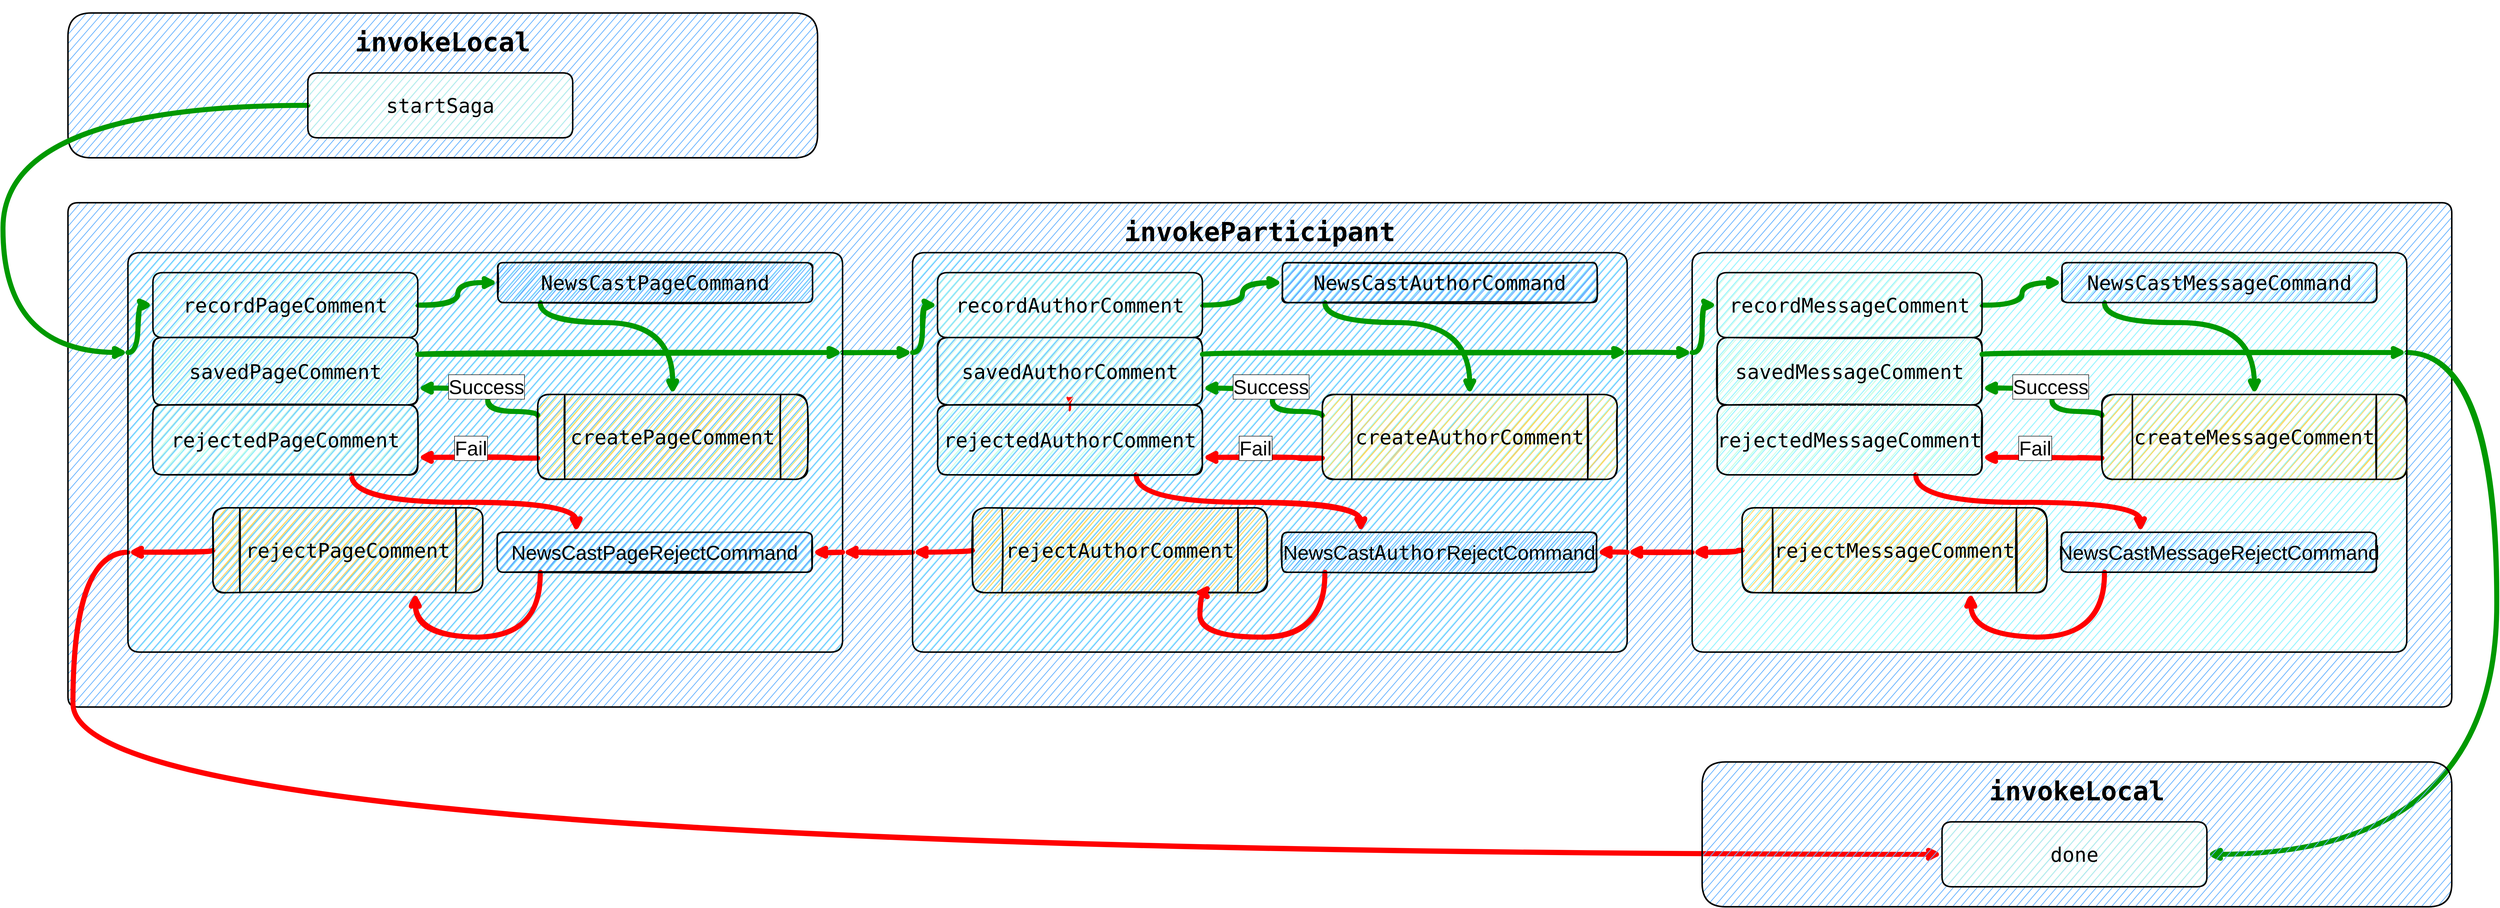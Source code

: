 <mxfile version="15.4.0" type="device"><diagram id="8RpFn_NTtnEEF8HygQvy" name="Page-1"><mxGraphModel dx="6357" dy="5279" grid="1" gridSize="10" guides="1" tooltips="1" connect="1" arrows="1" fold="1" page="1" pageScale="1" pageWidth="827" pageHeight="1169" math="0" shadow="0"><root><mxCell id="0"/><mxCell id="1" parent="0"/><mxCell id="2ddatSEea8cfBHf3zyqO-91" value="&lt;pre style=&quot;font-family: &amp;quot;jetbrains mono&amp;quot;, monospace; font-size: 53px;&quot;&gt;invokeParticipant&lt;/pre&gt;" style="rounded=1;whiteSpace=wrap;html=1;shadow=0;glass=0;labelBackgroundColor=none;sketch=1;fillWeight=-1;hachureAngle=-41;jiggle=0;curveFitting=0.95;simplification=0;fontSize=53;fontColor=default;strokeColor=#000000;strokeWidth=3;fillColor=#66B2FF;gradientColor=none;gradientDirection=south;align=center;verticalAlign=top;arcSize=2;spacingBottom=0;spacingTop=-33;fontStyle=1" vertex="1" parent="1"><mxGeometry x="-150" y="60" width="4770" height="1010" as="geometry"/></mxCell><mxCell id="2ddatSEea8cfBHf3zyqO-86" style="edgeStyle=orthogonalEdgeStyle;curved=1;rounded=0;sketch=1;orthogonalLoop=1;jettySize=auto;html=1;exitX=1;exitY=0.25;exitDx=0;exitDy=0;entryX=0;entryY=0.25;entryDx=0;entryDy=0;fontSize=40;fontColor=default;strokeColor=#009900;strokeWidth=10;" edge="1" parent="1" source="l-guDDsGZ9Wd5J34fced-21" target="2ddatSEea8cfBHf3zyqO-46"><mxGeometry relative="1" as="geometry"/></mxCell><mxCell id="2ddatSEea8cfBHf3zyqO-100" style="edgeStyle=orthogonalEdgeStyle;curved=1;rounded=0;sketch=1;orthogonalLoop=1;jettySize=auto;html=1;exitX=0;exitY=0.75;exitDx=0;exitDy=0;fontSize=53;fontColor=default;strokeColor=#FF0000;strokeWidth=10;entryX=0;entryY=0.5;entryDx=0;entryDy=0;" edge="1" parent="1" source="l-guDDsGZ9Wd5J34fced-21" target="2ddatSEea8cfBHf3zyqO-98"><mxGeometry relative="1" as="geometry"><mxPoint x="80" y="1160" as="targetPoint"/><Array as="points"><mxPoint x="-140" y="760"/><mxPoint x="-140" y="1365"/></Array></mxGeometry></mxCell><mxCell id="l-guDDsGZ9Wd5J34fced-21" value="" style="whiteSpace=wrap;html=1;labelBackgroundColor=none;fontSize=40;fontColor=default;strokeWidth=3;fillColor=#99FFFF;gradientColor=none;align=center;verticalAlign=middle;arcSize=3;spacing=2;glass=0;jiggle=0;rounded=1;sketch=1;" parent="1" vertex="1"><mxGeometry x="-30" y="160" width="1430" height="800" as="geometry"/></mxCell><mxCell id="2ddatSEea8cfBHf3zyqO-2" style="edgeStyle=orthogonalEdgeStyle;curved=1;rounded=0;sketch=1;orthogonalLoop=1;jettySize=auto;html=1;exitX=0;exitY=0.25;exitDx=0;exitDy=0;entryX=0;entryY=0.5;entryDx=0;entryDy=0;fontSize=40;fontColor=default;strokeColor=#009900;strokeWidth=10;" edge="1" parent="1" source="l-guDDsGZ9Wd5J34fced-21" target="l-guDDsGZ9Wd5J34fced-1"><mxGeometry relative="1" as="geometry"><Array as="points"><mxPoint x="-10" y="360"/><mxPoint x="-10" y="265"/></Array></mxGeometry></mxCell><mxCell id="2ddatSEea8cfBHf3zyqO-45" style="edgeStyle=orthogonalEdgeStyle;curved=1;rounded=0;sketch=1;orthogonalLoop=1;jettySize=auto;html=1;exitX=1;exitY=0.75;exitDx=0;exitDy=0;entryX=1;entryY=0.5;entryDx=0;entryDy=0;fontSize=40;fontColor=default;strokeColor=#FF0000;strokeWidth=10;" edge="1" parent="1" source="l-guDDsGZ9Wd5J34fced-21" target="l-guDDsGZ9Wd5J34fced-7"><mxGeometry relative="1" as="geometry"><Array as="points"><mxPoint x="1360" y="760"/><mxPoint x="1360" y="760"/></Array></mxGeometry></mxCell><mxCell id="l-guDDsGZ9Wd5J34fced-10" style="edgeStyle=orthogonalEdgeStyle;curved=1;orthogonalLoop=1;jettySize=auto;html=1;entryX=0;entryY=0.5;entryDx=0;entryDy=0;fontSize=40;fontColor=default;strokeWidth=10;strokeColor=#009900;sketch=1;" parent="1" source="l-guDDsGZ9Wd5J34fced-1" target="l-guDDsGZ9Wd5J34fced-5" edge="1"><mxGeometry relative="1" as="geometry"/></mxCell><mxCell id="l-guDDsGZ9Wd5J34fced-1" value="&lt;pre style=&quot;font-family: &amp;quot;jetbrains mono&amp;quot;, monospace; font-size: 40px;&quot;&gt;recordPageComment&lt;/pre&gt;" style="whiteSpace=wrap;html=1;labelBackgroundColor=none;fontSize=40;fontColor=default;strokeWidth=3;fillColor=#CCFFE6;align=center;verticalAlign=middle;fillStyle=auto;hachureAngle=-41;simplification=0;fillOpacity=100;fillWeight=-1;curveFitting=0.95;jiggle=0;rounded=1;sketch=1;" parent="1" vertex="1"><mxGeometry x="20" y="200" width="530" height="130" as="geometry"/></mxCell><mxCell id="l-guDDsGZ9Wd5J34fced-27" style="edgeStyle=orthogonalEdgeStyle;curved=1;orthogonalLoop=1;jettySize=auto;html=1;fontSize=40;fontColor=default;strokeColor=#FF0000;strokeWidth=10;sketch=1;exitX=0;exitY=0.5;exitDx=0;exitDy=0;entryX=0;entryY=0.75;entryDx=0;entryDy=0;" parent="1" source="l-guDDsGZ9Wd5J34fced-2" target="l-guDDsGZ9Wd5J34fced-21" edge="1"><mxGeometry relative="1" as="geometry"><Array as="points"><mxPoint x="140" y="760"/></Array><mxPoint x="20" y="760" as="targetPoint"/></mxGeometry></mxCell><mxCell id="l-guDDsGZ9Wd5J34fced-2" value="&lt;pre style=&quot;font-family: &amp;quot;jetbrains mono&amp;quot;, monospace;&quot;&gt;&lt;span style=&quot;&quot;&gt;rejectPageComment&lt;/span&gt;&lt;/pre&gt;" style="shape=process;whiteSpace=wrap;html=1;backgroundOutline=1;labelBackgroundColor=none;fontSize=40;fontColor=default;strokeWidth=3;fillColor=#FFD966;gradientColor=none;align=center;verticalAlign=middle;rounded=1;sketch=1;" parent="1" vertex="1"><mxGeometry x="140" y="671" width="540" height="170" as="geometry"/></mxCell><mxCell id="l-guDDsGZ9Wd5J34fced-3" value="&lt;pre style=&quot;font-family: &amp;quot;jetbrains mono&amp;quot;, monospace; font-size: 40px;&quot;&gt;&lt;pre style=&quot;font-family: &amp;quot;jetbrains mono&amp;quot;, monospace; font-size: 40px;&quot;&gt;&lt;pre style=&quot;font-family: &amp;quot;jetbrains mono&amp;quot;, monospace; font-size: 40px;&quot;&gt;savedPageComment&lt;/pre&gt;&lt;/pre&gt;&lt;/pre&gt;" style="whiteSpace=wrap;html=1;labelBackgroundColor=none;fontSize=40;fontColor=default;strokeWidth=3;fillColor=#CCFFE6;gradientColor=none;align=center;verticalAlign=middle;labelBorderColor=none;rounded=1;sketch=1;" parent="1" vertex="1"><mxGeometry x="20" y="330" width="530" height="135" as="geometry"/></mxCell><mxCell id="l-guDDsGZ9Wd5J34fced-12" style="edgeStyle=orthogonalEdgeStyle;curved=1;orthogonalLoop=1;jettySize=auto;html=1;entryX=1;entryY=0.75;entryDx=0;entryDy=0;fontSize=40;fontColor=default;strokeWidth=10;strokeColor=#009900;exitX=0;exitY=0.25;exitDx=0;exitDy=0;sketch=1;" parent="1" source="l-guDDsGZ9Wd5J34fced-4" target="l-guDDsGZ9Wd5J34fced-3" edge="1"><mxGeometry relative="1" as="geometry"><Array as="points"><mxPoint x="690" y="478"/><mxPoint x="690" y="431"/></Array></mxGeometry></mxCell><mxCell id="l-guDDsGZ9Wd5J34fced-17" value="Success" style="edgeLabel;html=1;align=center;verticalAlign=middle;resizable=0;points=[];fontSize=40;fontColor=default;rounded=1;labelBackgroundColor=default;labelBorderColor=#000000;sketch=1;" parent="l-guDDsGZ9Wd5J34fced-12" vertex="1" connectable="0"><mxGeometry x="0.731" y="-2" relative="1" as="geometry"><mxPoint x="97" y="-2" as="offset"/></mxGeometry></mxCell><mxCell id="l-guDDsGZ9Wd5J34fced-13" style="edgeStyle=orthogonalEdgeStyle;curved=1;orthogonalLoop=1;jettySize=auto;html=1;entryX=1;entryY=0.75;entryDx=0;entryDy=0;fontSize=40;fontColor=default;strokeWidth=10;strokeColor=#FF0000;exitX=0;exitY=0.75;exitDx=0;exitDy=0;sketch=1;" parent="1" source="l-guDDsGZ9Wd5J34fced-4" target="l-guDDsGZ9Wd5J34fced-9" edge="1"><mxGeometry relative="1" as="geometry"><Array as="points"><mxPoint x="740" y="570"/></Array></mxGeometry></mxCell><mxCell id="l-guDDsGZ9Wd5J34fced-19" value="Fail" style="edgeLabel;html=1;align=center;verticalAlign=middle;resizable=0;points=[];fontSize=40;fontColor=default;rounded=1;labelBorderColor=#000000;sketch=1;" parent="l-guDDsGZ9Wd5J34fced-13" vertex="1" connectable="0"><mxGeometry x="0.321" y="-19" relative="1" as="geometry"><mxPoint x="24" as="offset"/></mxGeometry></mxCell><mxCell id="l-guDDsGZ9Wd5J34fced-26" style="edgeStyle=orthogonalEdgeStyle;curved=1;orthogonalLoop=1;jettySize=auto;html=1;fontSize=40;fontColor=default;strokeColor=#009900;strokeWidth=10;exitX=1;exitY=0.25;exitDx=0;exitDy=0;sketch=1;" parent="1" source="l-guDDsGZ9Wd5J34fced-3" edge="1"><mxGeometry relative="1" as="geometry"><Array as="points"><mxPoint x="550" y="360"/></Array><mxPoint x="1400" y="360" as="targetPoint"/></mxGeometry></mxCell><mxCell id="l-guDDsGZ9Wd5J34fced-4" value="&lt;pre style=&quot;font-family: &amp;quot;jetbrains mono&amp;quot;, monospace;&quot;&gt;&lt;span style=&quot;&quot;&gt;createPageComment&lt;/span&gt;&lt;/pre&gt;" style="shape=process;whiteSpace=wrap;html=1;backgroundOutline=1;labelBackgroundColor=none;fontSize=40;fontColor=default;strokeWidth=3;fillColor=#FFD966;gradientColor=none;align=center;verticalAlign=middle;rounded=1;sketch=1;" parent="1" vertex="1"><mxGeometry x="790" y="444" width="540" height="170" as="geometry"/></mxCell><mxCell id="l-guDDsGZ9Wd5J34fced-11" style="edgeStyle=orthogonalEdgeStyle;curved=1;orthogonalLoop=1;jettySize=auto;html=1;entryX=0.5;entryY=0;entryDx=0;entryDy=0;fontSize=40;fontColor=default;strokeWidth=10;strokeColor=#009900;sketch=1;" parent="1" source="l-guDDsGZ9Wd5J34fced-5" target="l-guDDsGZ9Wd5J34fced-4" edge="1"><mxGeometry relative="1" as="geometry"><Array as="points"><mxPoint x="795" y="300"/><mxPoint x="1060" y="300"/></Array></mxGeometry></mxCell><mxCell id="l-guDDsGZ9Wd5J34fced-5" value="&lt;pre style=&quot;font-family: &amp;quot;jetbrains mono&amp;quot;, monospace; font-size: 40px;&quot;&gt;NewsCastPageCommand&lt;/pre&gt;" style="whiteSpace=wrap;html=1;labelBackgroundColor=none;fontSize=40;fontColor=default;strokeWidth=3;fillColor=#66B2FF;gradientColor=none;align=center;verticalAlign=middle;labelBorderColor=none;shadow=0;rounded=1;sketch=1;" parent="1" vertex="1"><mxGeometry x="710" y="180" width="630" height="80" as="geometry"/></mxCell><mxCell id="l-guDDsGZ9Wd5J34fced-16" style="edgeStyle=orthogonalEdgeStyle;curved=1;orthogonalLoop=1;jettySize=auto;html=1;entryX=0.75;entryY=1;entryDx=0;entryDy=0;fontSize=40;fontColor=default;strokeWidth=10;strokeColor=#FF0000;sketch=1;" parent="1" source="l-guDDsGZ9Wd5J34fced-7" target="l-guDDsGZ9Wd5J34fced-2" edge="1"><mxGeometry relative="1" as="geometry"><Array as="points"><mxPoint x="795" y="930"/><mxPoint x="545" y="930"/></Array></mxGeometry></mxCell><mxCell id="l-guDDsGZ9Wd5J34fced-7" value="NewsCastPageRejectCommand" style="whiteSpace=wrap;html=1;labelBackgroundColor=none;fontSize=40;fontColor=default;strokeWidth=3;fillColor=#66B2FF;gradientColor=none;align=center;verticalAlign=middle;rounded=1;sketch=1;" parent="1" vertex="1"><mxGeometry x="709" y="720" width="630" height="80" as="geometry"/></mxCell><mxCell id="l-guDDsGZ9Wd5J34fced-15" style="edgeStyle=orthogonalEdgeStyle;curved=1;orthogonalLoop=1;jettySize=auto;html=1;entryX=0.25;entryY=0;entryDx=0;entryDy=0;fontSize=40;fontColor=default;strokeWidth=10;strokeColor=#FF0000;exitX=0.75;exitY=1;exitDx=0;exitDy=0;sketch=1;" parent="1" source="l-guDDsGZ9Wd5J34fced-9" target="l-guDDsGZ9Wd5J34fced-7" edge="1"><mxGeometry relative="1" as="geometry"><Array as="points"><mxPoint x="418" y="660"/><mxPoint x="867" y="660"/><mxPoint x="867" y="720"/></Array></mxGeometry></mxCell><mxCell id="l-guDDsGZ9Wd5J34fced-9" value="&lt;pre style=&quot;font-family: &amp;quot;jetbrains mono&amp;quot;, monospace; font-size: 40px;&quot;&gt;&lt;pre style=&quot;font-family: &amp;quot;jetbrains mono&amp;quot;, monospace; font-size: 40px;&quot;&gt;rejectedPageComment&lt;/pre&gt;&lt;/pre&gt;" style="whiteSpace=wrap;html=1;labelBackgroundColor=none;fontSize=40;fontColor=default;strokeWidth=3;fillColor=#CCFFE6;gradientColor=none;align=center;verticalAlign=middle;labelBorderColor=none;rounded=1;sketch=1;" parent="1" vertex="1"><mxGeometry x="20" y="465" width="530" height="140" as="geometry"/></mxCell><mxCell id="2ddatSEea8cfBHf3zyqO-87" style="edgeStyle=orthogonalEdgeStyle;curved=1;rounded=0;sketch=1;orthogonalLoop=1;jettySize=auto;html=1;exitX=0;exitY=0.75;exitDx=0;exitDy=0;fontSize=40;fontColor=default;strokeColor=#FF0000;strokeWidth=10;" edge="1" parent="1" source="2ddatSEea8cfBHf3zyqO-46"><mxGeometry relative="1" as="geometry"><mxPoint x="1400" y="760" as="targetPoint"/></mxGeometry></mxCell><mxCell id="2ddatSEea8cfBHf3zyqO-88" style="edgeStyle=orthogonalEdgeStyle;curved=1;rounded=0;sketch=1;orthogonalLoop=1;jettySize=auto;html=1;exitX=1;exitY=0.25;exitDx=0;exitDy=0;fontSize=40;fontColor=default;strokeColor=#009900;strokeWidth=10;" edge="1" parent="1" source="2ddatSEea8cfBHf3zyqO-46"><mxGeometry relative="1" as="geometry"><mxPoint x="3100" y="360" as="targetPoint"/></mxGeometry></mxCell><mxCell id="2ddatSEea8cfBHf3zyqO-46" value="" style="whiteSpace=wrap;html=1;labelBackgroundColor=none;fontSize=40;fontColor=default;strokeWidth=3;fillColor=#99FFFF;gradientColor=none;align=center;verticalAlign=middle;arcSize=3;spacing=2;glass=0;jiggle=0;rounded=1;sketch=1;" vertex="1" parent="1"><mxGeometry x="1540" y="160" width="1430" height="800" as="geometry"/></mxCell><mxCell id="2ddatSEea8cfBHf3zyqO-47" style="edgeStyle=orthogonalEdgeStyle;curved=1;rounded=0;sketch=1;orthogonalLoop=1;jettySize=auto;html=1;exitX=0;exitY=0.25;exitDx=0;exitDy=0;entryX=0;entryY=0.5;entryDx=0;entryDy=0;fontSize=40;fontColor=default;strokeColor=#009900;strokeWidth=10;" edge="1" parent="1" source="2ddatSEea8cfBHf3zyqO-46" target="2ddatSEea8cfBHf3zyqO-50"><mxGeometry relative="1" as="geometry"><Array as="points"><mxPoint x="1560" y="360"/><mxPoint x="1560" y="265"/></Array></mxGeometry></mxCell><mxCell id="2ddatSEea8cfBHf3zyqO-48" style="edgeStyle=orthogonalEdgeStyle;curved=1;rounded=0;sketch=1;orthogonalLoop=1;jettySize=auto;html=1;exitX=1;exitY=0.75;exitDx=0;exitDy=0;entryX=1;entryY=0.5;entryDx=0;entryDy=0;fontSize=40;fontColor=default;strokeColor=#FF0000;strokeWidth=10;" edge="1" parent="1" source="2ddatSEea8cfBHf3zyqO-46" target="2ddatSEea8cfBHf3zyqO-63"><mxGeometry relative="1" as="geometry"><Array as="points"><mxPoint x="2930" y="760"/><mxPoint x="2930" y="760"/></Array></mxGeometry></mxCell><mxCell id="2ddatSEea8cfBHf3zyqO-49" style="edgeStyle=orthogonalEdgeStyle;curved=1;orthogonalLoop=1;jettySize=auto;html=1;entryX=0;entryY=0.5;entryDx=0;entryDy=0;fontSize=40;fontColor=default;strokeWidth=10;strokeColor=#009900;sketch=1;" edge="1" parent="1" source="2ddatSEea8cfBHf3zyqO-50" target="2ddatSEea8cfBHf3zyqO-61"><mxGeometry relative="1" as="geometry"/></mxCell><mxCell id="2ddatSEea8cfBHf3zyqO-50" value="&lt;pre style=&quot;font-family: &amp;#34;jetbrains mono&amp;#34; , monospace ; font-size: 40px&quot;&gt;recordAuthorComment&lt;/pre&gt;" style="whiteSpace=wrap;html=1;labelBackgroundColor=none;fontSize=40;fontColor=default;strokeWidth=3;fillColor=#CCFFE6;align=center;verticalAlign=middle;fillStyle=auto;hachureAngle=-41;simplification=0;fillOpacity=100;fillWeight=-1;curveFitting=0.95;jiggle=0;rounded=1;sketch=1;" vertex="1" parent="1"><mxGeometry x="1590" y="200" width="530" height="130" as="geometry"/></mxCell><mxCell id="2ddatSEea8cfBHf3zyqO-51" style="edgeStyle=orthogonalEdgeStyle;curved=1;orthogonalLoop=1;jettySize=auto;html=1;fontSize=40;fontColor=default;strokeColor=#FF0000;strokeWidth=10;sketch=1;exitX=0;exitY=0.5;exitDx=0;exitDy=0;entryX=0;entryY=0.75;entryDx=0;entryDy=0;" edge="1" parent="1" source="2ddatSEea8cfBHf3zyqO-52" target="2ddatSEea8cfBHf3zyqO-46"><mxGeometry relative="1" as="geometry"><Array as="points"><mxPoint x="1660" y="760"/></Array><mxPoint x="1550" y="760" as="targetPoint"/></mxGeometry></mxCell><mxCell id="2ddatSEea8cfBHf3zyqO-52" value="&lt;pre style=&quot;font-family: &amp;#34;jetbrains mono&amp;#34; , monospace&quot;&gt;&lt;span&gt;reject&lt;/span&gt;AuthorComment&lt;/pre&gt;" style="shape=process;whiteSpace=wrap;html=1;backgroundOutline=1;labelBackgroundColor=none;fontSize=40;fontColor=default;strokeWidth=3;fillColor=#FFD966;gradientColor=none;align=center;verticalAlign=middle;rounded=1;sketch=1;" vertex="1" parent="1"><mxGeometry x="1660" y="671" width="590" height="170" as="geometry"/></mxCell><mxCell id="2ddatSEea8cfBHf3zyqO-90" value="" style="edgeStyle=orthogonalEdgeStyle;curved=1;rounded=0;sketch=1;orthogonalLoop=1;jettySize=auto;html=1;fontSize=40;fontColor=default;strokeColor=#FF0000;strokeWidth=4;" edge="1" parent="1" source="2ddatSEea8cfBHf3zyqO-53" target="2ddatSEea8cfBHf3zyqO-65"><mxGeometry relative="1" as="geometry"/></mxCell><mxCell id="2ddatSEea8cfBHf3zyqO-53" value="&lt;pre style=&quot;font-family: &amp;#34;jetbrains mono&amp;#34; , monospace ; font-size: 40px&quot;&gt;&lt;pre style=&quot;font-family: &amp;#34;jetbrains mono&amp;#34; , monospace ; font-size: 40px&quot;&gt;&lt;pre style=&quot;font-family: &amp;#34;jetbrains mono&amp;#34; , monospace ; font-size: 40px&quot;&gt;savedAuthorComment&lt;/pre&gt;&lt;/pre&gt;&lt;/pre&gt;" style="whiteSpace=wrap;html=1;labelBackgroundColor=none;fontSize=40;fontColor=default;strokeWidth=3;fillColor=#CCFFE6;gradientColor=none;align=center;verticalAlign=middle;labelBorderColor=none;rounded=1;sketch=1;" vertex="1" parent="1"><mxGeometry x="1590" y="330" width="530" height="135" as="geometry"/></mxCell><mxCell id="2ddatSEea8cfBHf3zyqO-54" style="edgeStyle=orthogonalEdgeStyle;curved=1;orthogonalLoop=1;jettySize=auto;html=1;entryX=1;entryY=0.75;entryDx=0;entryDy=0;fontSize=40;fontColor=default;strokeWidth=10;strokeColor=#009900;exitX=0;exitY=0.25;exitDx=0;exitDy=0;sketch=1;" edge="1" parent="1" source="2ddatSEea8cfBHf3zyqO-59" target="2ddatSEea8cfBHf3zyqO-53"><mxGeometry relative="1" as="geometry"><Array as="points"><mxPoint x="2260" y="478"/><mxPoint x="2260" y="431"/></Array></mxGeometry></mxCell><mxCell id="2ddatSEea8cfBHf3zyqO-55" value="Success" style="edgeLabel;html=1;align=center;verticalAlign=middle;resizable=0;points=[];fontSize=40;fontColor=default;rounded=1;labelBackgroundColor=default;labelBorderColor=#000000;sketch=1;" vertex="1" connectable="0" parent="2ddatSEea8cfBHf3zyqO-54"><mxGeometry x="0.731" y="-2" relative="1" as="geometry"><mxPoint x="97" y="-2" as="offset"/></mxGeometry></mxCell><mxCell id="2ddatSEea8cfBHf3zyqO-56" style="edgeStyle=orthogonalEdgeStyle;curved=1;orthogonalLoop=1;jettySize=auto;html=1;entryX=1;entryY=0.75;entryDx=0;entryDy=0;fontSize=40;fontColor=default;strokeWidth=10;strokeColor=#FF0000;exitX=0;exitY=0.75;exitDx=0;exitDy=0;sketch=1;" edge="1" parent="1" source="2ddatSEea8cfBHf3zyqO-59" target="2ddatSEea8cfBHf3zyqO-65"><mxGeometry relative="1" as="geometry"><Array as="points"><mxPoint x="2310" y="570"/></Array></mxGeometry></mxCell><mxCell id="2ddatSEea8cfBHf3zyqO-57" value="Fail" style="edgeLabel;html=1;align=center;verticalAlign=middle;resizable=0;points=[];fontSize=40;fontColor=default;rounded=1;labelBorderColor=#000000;sketch=1;" vertex="1" connectable="0" parent="2ddatSEea8cfBHf3zyqO-56"><mxGeometry x="0.321" y="-19" relative="1" as="geometry"><mxPoint x="24" as="offset"/></mxGeometry></mxCell><mxCell id="2ddatSEea8cfBHf3zyqO-58" style="edgeStyle=orthogonalEdgeStyle;curved=1;orthogonalLoop=1;jettySize=auto;html=1;entryX=1;entryY=0.25;entryDx=0;entryDy=0;fontSize=40;fontColor=default;strokeColor=#009900;strokeWidth=10;exitX=1;exitY=0.25;exitDx=0;exitDy=0;sketch=1;" edge="1" parent="1" source="2ddatSEea8cfBHf3zyqO-53" target="2ddatSEea8cfBHf3zyqO-46"><mxGeometry relative="1" as="geometry"><Array as="points"><mxPoint x="2120" y="360"/></Array></mxGeometry></mxCell><mxCell id="2ddatSEea8cfBHf3zyqO-59" value="&lt;pre style=&quot;font-family: &amp;#34;jetbrains mono&amp;#34; , monospace&quot;&gt;&lt;span&gt;create&lt;/span&gt;AuthorComment&lt;/pre&gt;" style="shape=process;whiteSpace=wrap;html=1;backgroundOutline=1;labelBackgroundColor=none;fontSize=40;fontColor=default;strokeWidth=3;fillColor=#FFD966;gradientColor=none;align=center;verticalAlign=middle;rounded=1;sketch=1;" vertex="1" parent="1"><mxGeometry x="2360" y="444" width="590" height="170" as="geometry"/></mxCell><mxCell id="2ddatSEea8cfBHf3zyqO-60" style="edgeStyle=orthogonalEdgeStyle;curved=1;orthogonalLoop=1;jettySize=auto;html=1;entryX=0.5;entryY=0;entryDx=0;entryDy=0;fontSize=40;fontColor=default;strokeWidth=10;strokeColor=#009900;sketch=1;" edge="1" parent="1" source="2ddatSEea8cfBHf3zyqO-61" target="2ddatSEea8cfBHf3zyqO-59"><mxGeometry relative="1" as="geometry"><Array as="points"><mxPoint x="2365" y="300"/><mxPoint x="2655" y="300"/></Array></mxGeometry></mxCell><mxCell id="2ddatSEea8cfBHf3zyqO-61" value="&lt;pre style=&quot;font-family: &amp;#34;jetbrains mono&amp;#34; , monospace ; font-size: 40px&quot;&gt;NewsCastAuthorCommand&lt;/pre&gt;" style="whiteSpace=wrap;html=1;labelBackgroundColor=none;fontSize=40;fontColor=default;strokeWidth=3;fillColor=#66B2FF;gradientColor=none;align=center;verticalAlign=middle;labelBorderColor=none;shadow=0;rounded=1;sketch=1;" vertex="1" parent="1"><mxGeometry x="2280" y="180" width="630" height="80" as="geometry"/></mxCell><mxCell id="2ddatSEea8cfBHf3zyqO-62" style="edgeStyle=orthogonalEdgeStyle;curved=1;orthogonalLoop=1;jettySize=auto;html=1;entryX=0.75;entryY=1;entryDx=0;entryDy=0;fontSize=40;fontColor=default;strokeWidth=10;strokeColor=#FF0000;sketch=1;" edge="1" parent="1" source="2ddatSEea8cfBHf3zyqO-63" target="2ddatSEea8cfBHf3zyqO-52"><mxGeometry relative="1" as="geometry"><Array as="points"><mxPoint x="2365" y="930"/><mxPoint x="2115" y="930"/></Array></mxGeometry></mxCell><mxCell id="2ddatSEea8cfBHf3zyqO-63" value="NewsCast&lt;span style=&quot;font-family: &amp;#34;jetbrains mono&amp;#34; , monospace&quot;&gt;Author&lt;/span&gt;&lt;span&gt;RejectCommand&lt;/span&gt;" style="whiteSpace=wrap;html=1;labelBackgroundColor=none;fontSize=40;fontColor=default;strokeWidth=3;fillColor=#66B2FF;gradientColor=none;align=center;verticalAlign=middle;rounded=1;sketch=1;" vertex="1" parent="1"><mxGeometry x="2279" y="720" width="630" height="80" as="geometry"/></mxCell><mxCell id="2ddatSEea8cfBHf3zyqO-64" style="edgeStyle=orthogonalEdgeStyle;curved=1;orthogonalLoop=1;jettySize=auto;html=1;entryX=0.25;entryY=0;entryDx=0;entryDy=0;fontSize=40;fontColor=default;strokeWidth=10;strokeColor=#FF0000;exitX=0.75;exitY=1;exitDx=0;exitDy=0;sketch=1;" edge="1" parent="1" source="2ddatSEea8cfBHf3zyqO-65" target="2ddatSEea8cfBHf3zyqO-63"><mxGeometry relative="1" as="geometry"><Array as="points"><mxPoint x="1988" y="660"/><mxPoint x="2437" y="660"/><mxPoint x="2437" y="720"/></Array></mxGeometry></mxCell><mxCell id="2ddatSEea8cfBHf3zyqO-65" value="&lt;pre style=&quot;font-family: &amp;#34;jetbrains mono&amp;#34; , monospace ; font-size: 40px&quot;&gt;&lt;pre style=&quot;font-family: &amp;#34;jetbrains mono&amp;#34; , monospace ; font-size: 40px&quot;&gt;rejectedAuthorComment&lt;/pre&gt;&lt;/pre&gt;" style="whiteSpace=wrap;html=1;labelBackgroundColor=none;fontSize=40;fontColor=default;strokeWidth=3;fillColor=#CCFFE6;gradientColor=none;align=center;verticalAlign=middle;labelBorderColor=none;rounded=1;sketch=1;" vertex="1" parent="1"><mxGeometry x="1590" y="465" width="530" height="140" as="geometry"/></mxCell><mxCell id="2ddatSEea8cfBHf3zyqO-89" style="edgeStyle=orthogonalEdgeStyle;curved=1;rounded=0;sketch=1;orthogonalLoop=1;jettySize=auto;html=1;exitX=0;exitY=0.75;exitDx=0;exitDy=0;fontSize=40;fontColor=default;strokeColor=#FF0000;strokeWidth=10;" edge="1" parent="1" source="2ddatSEea8cfBHf3zyqO-66"><mxGeometry relative="1" as="geometry"><mxPoint x="2970" y="760" as="targetPoint"/></mxGeometry></mxCell><mxCell id="2ddatSEea8cfBHf3zyqO-99" style="edgeStyle=orthogonalEdgeStyle;curved=1;rounded=0;sketch=1;orthogonalLoop=1;jettySize=auto;html=1;exitX=1;exitY=0.25;exitDx=0;exitDy=0;entryX=1;entryY=0.5;entryDx=0;entryDy=0;fontSize=53;fontColor=default;strokeColor=#009900;strokeWidth=10;" edge="1" parent="1" source="2ddatSEea8cfBHf3zyqO-66" target="2ddatSEea8cfBHf3zyqO-98"><mxGeometry relative="1" as="geometry"><Array as="points"><mxPoint x="4710" y="360"/><mxPoint x="4710" y="1365"/></Array></mxGeometry></mxCell><mxCell id="2ddatSEea8cfBHf3zyqO-66" value="" style="whiteSpace=wrap;html=1;labelBackgroundColor=none;fontSize=40;fontColor=default;strokeWidth=3;fillColor=#99FFFF;gradientColor=none;align=center;verticalAlign=middle;arcSize=3;spacing=2;glass=0;jiggle=0;rounded=1;sketch=1;" vertex="1" parent="1"><mxGeometry x="3100" y="160" width="1430" height="800" as="geometry"/></mxCell><mxCell id="2ddatSEea8cfBHf3zyqO-67" style="edgeStyle=orthogonalEdgeStyle;curved=1;rounded=0;sketch=1;orthogonalLoop=1;jettySize=auto;html=1;exitX=0;exitY=0.25;exitDx=0;exitDy=0;entryX=0;entryY=0.5;entryDx=0;entryDy=0;fontSize=40;fontColor=default;strokeColor=#009900;strokeWidth=10;" edge="1" parent="1" source="2ddatSEea8cfBHf3zyqO-66" target="2ddatSEea8cfBHf3zyqO-70"><mxGeometry relative="1" as="geometry"><Array as="points"><mxPoint x="3120" y="360"/><mxPoint x="3120" y="265"/></Array></mxGeometry></mxCell><mxCell id="2ddatSEea8cfBHf3zyqO-69" style="edgeStyle=orthogonalEdgeStyle;curved=1;orthogonalLoop=1;jettySize=auto;html=1;entryX=0;entryY=0.5;entryDx=0;entryDy=0;fontSize=40;fontColor=default;strokeWidth=10;strokeColor=#009900;sketch=1;" edge="1" parent="1" source="2ddatSEea8cfBHf3zyqO-70" target="2ddatSEea8cfBHf3zyqO-81"><mxGeometry relative="1" as="geometry"/></mxCell><mxCell id="2ddatSEea8cfBHf3zyqO-70" value="&lt;pre style=&quot;font-family: &amp;#34;jetbrains mono&amp;#34; , monospace ; font-size: 40px&quot;&gt;recordMessageComment&lt;/pre&gt;" style="whiteSpace=wrap;html=1;labelBackgroundColor=none;fontSize=40;fontColor=default;strokeWidth=3;fillColor=#CCFFE6;align=center;verticalAlign=middle;fillStyle=auto;hachureAngle=-41;simplification=0;fillOpacity=100;fillWeight=-1;curveFitting=0.95;jiggle=0;rounded=1;sketch=1;" vertex="1" parent="1"><mxGeometry x="3150" y="200" width="530" height="130" as="geometry"/></mxCell><mxCell id="2ddatSEea8cfBHf3zyqO-71" style="edgeStyle=orthogonalEdgeStyle;curved=1;orthogonalLoop=1;jettySize=auto;html=1;entryX=0;entryY=0.75;entryDx=0;entryDy=0;fontSize=40;fontColor=default;strokeColor=#FF0000;strokeWidth=10;sketch=1;exitX=0;exitY=0.5;exitDx=0;exitDy=0;" edge="1" parent="1" source="2ddatSEea8cfBHf3zyqO-72" target="2ddatSEea8cfBHf3zyqO-66"><mxGeometry relative="1" as="geometry"><Array as="points"><mxPoint x="3190" y="756"/><mxPoint x="3190" y="760"/></Array></mxGeometry></mxCell><mxCell id="2ddatSEea8cfBHf3zyqO-72" value="&lt;pre style=&quot;font-family: &amp;#34;jetbrains mono&amp;#34; , monospace&quot;&gt;&lt;span&gt;rejectMessageComment&lt;/span&gt;&lt;/pre&gt;" style="shape=process;whiteSpace=wrap;html=1;backgroundOutline=1;labelBackgroundColor=none;fontSize=40;fontColor=default;strokeWidth=3;fillColor=#FFD966;gradientColor=none;align=center;verticalAlign=middle;rounded=1;sketch=1;" vertex="1" parent="1"><mxGeometry x="3200" y="671" width="610" height="170" as="geometry"/></mxCell><mxCell id="2ddatSEea8cfBHf3zyqO-73" value="&lt;pre style=&quot;font-family: &amp;#34;jetbrains mono&amp;#34; , monospace ; font-size: 40px&quot;&gt;&lt;pre style=&quot;font-family: &amp;#34;jetbrains mono&amp;#34; , monospace ; font-size: 40px&quot;&gt;&lt;pre style=&quot;font-family: &amp;#34;jetbrains mono&amp;#34; , monospace ; font-size: 40px&quot;&gt;savedMessageComment&lt;/pre&gt;&lt;/pre&gt;&lt;/pre&gt;" style="whiteSpace=wrap;html=1;labelBackgroundColor=none;fontSize=40;fontColor=default;strokeWidth=3;fillColor=#CCFFE6;gradientColor=none;align=center;verticalAlign=middle;labelBorderColor=none;rounded=1;sketch=1;" vertex="1" parent="1"><mxGeometry x="3150" y="330" width="530" height="135" as="geometry"/></mxCell><mxCell id="2ddatSEea8cfBHf3zyqO-74" style="edgeStyle=orthogonalEdgeStyle;curved=1;orthogonalLoop=1;jettySize=auto;html=1;entryX=1;entryY=0.75;entryDx=0;entryDy=0;fontSize=40;fontColor=default;strokeWidth=10;strokeColor=#009900;exitX=0;exitY=0.25;exitDx=0;exitDy=0;sketch=1;" edge="1" parent="1" source="2ddatSEea8cfBHf3zyqO-79" target="2ddatSEea8cfBHf3zyqO-73"><mxGeometry relative="1" as="geometry"><Array as="points"><mxPoint x="3820" y="478"/><mxPoint x="3820" y="431"/></Array></mxGeometry></mxCell><mxCell id="2ddatSEea8cfBHf3zyqO-75" value="Success" style="edgeLabel;html=1;align=center;verticalAlign=middle;resizable=0;points=[];fontSize=40;fontColor=default;rounded=1;labelBackgroundColor=default;labelBorderColor=#000000;sketch=1;" vertex="1" connectable="0" parent="2ddatSEea8cfBHf3zyqO-74"><mxGeometry x="0.731" y="-2" relative="1" as="geometry"><mxPoint x="97" y="-2" as="offset"/></mxGeometry></mxCell><mxCell id="2ddatSEea8cfBHf3zyqO-76" style="edgeStyle=orthogonalEdgeStyle;curved=1;orthogonalLoop=1;jettySize=auto;html=1;entryX=1;entryY=0.75;entryDx=0;entryDy=0;fontSize=40;fontColor=default;strokeWidth=10;strokeColor=#FF0000;exitX=0;exitY=0.75;exitDx=0;exitDy=0;sketch=1;" edge="1" parent="1" source="2ddatSEea8cfBHf3zyqO-79" target="2ddatSEea8cfBHf3zyqO-85"><mxGeometry relative="1" as="geometry"><Array as="points"><mxPoint x="3870" y="570"/></Array></mxGeometry></mxCell><mxCell id="2ddatSEea8cfBHf3zyqO-77" value="Fail" style="edgeLabel;html=1;align=center;verticalAlign=middle;resizable=0;points=[];fontSize=40;fontColor=default;rounded=1;labelBorderColor=#000000;sketch=1;" vertex="1" connectable="0" parent="2ddatSEea8cfBHf3zyqO-76"><mxGeometry x="0.321" y="-19" relative="1" as="geometry"><mxPoint x="24" as="offset"/></mxGeometry></mxCell><mxCell id="2ddatSEea8cfBHf3zyqO-78" style="edgeStyle=orthogonalEdgeStyle;curved=1;orthogonalLoop=1;jettySize=auto;html=1;entryX=1;entryY=0.25;entryDx=0;entryDy=0;fontSize=40;fontColor=default;strokeColor=#009900;strokeWidth=10;exitX=1;exitY=0.25;exitDx=0;exitDy=0;sketch=1;" edge="1" parent="1" source="2ddatSEea8cfBHf3zyqO-73" target="2ddatSEea8cfBHf3zyqO-66"><mxGeometry relative="1" as="geometry"><Array as="points"><mxPoint x="3680" y="360"/></Array></mxGeometry></mxCell><mxCell id="2ddatSEea8cfBHf3zyqO-79" value="&lt;pre style=&quot;font-family: &amp;#34;jetbrains mono&amp;#34; , monospace&quot;&gt;&lt;span&gt;createMessageComment&lt;/span&gt;&lt;/pre&gt;" style="shape=process;whiteSpace=wrap;html=1;backgroundOutline=1;labelBackgroundColor=none;fontSize=40;fontColor=default;strokeWidth=3;fillColor=#FFD966;gradientColor=none;align=center;verticalAlign=middle;rounded=1;sketch=1;" vertex="1" parent="1"><mxGeometry x="3920" y="444" width="610" height="170" as="geometry"/></mxCell><mxCell id="2ddatSEea8cfBHf3zyqO-80" style="edgeStyle=orthogonalEdgeStyle;curved=1;orthogonalLoop=1;jettySize=auto;html=1;entryX=0.5;entryY=0;entryDx=0;entryDy=0;fontSize=40;fontColor=default;strokeWidth=10;strokeColor=#009900;sketch=1;" edge="1" parent="1" source="2ddatSEea8cfBHf3zyqO-81" target="2ddatSEea8cfBHf3zyqO-79"><mxGeometry relative="1" as="geometry"><Array as="points"><mxPoint x="3925" y="300"/><mxPoint x="4225" y="300"/></Array></mxGeometry></mxCell><mxCell id="2ddatSEea8cfBHf3zyqO-81" value="&lt;pre style=&quot;font-family: &amp;#34;jetbrains mono&amp;#34; , monospace ; font-size: 40px&quot;&gt;NewsCastMessageCommand&lt;/pre&gt;" style="whiteSpace=wrap;html=1;labelBackgroundColor=none;fontSize=40;fontColor=default;strokeWidth=3;fillColor=#66B2FF;gradientColor=none;align=center;verticalAlign=middle;labelBorderColor=none;shadow=0;rounded=1;sketch=1;" vertex="1" parent="1"><mxGeometry x="3840" y="180" width="630" height="80" as="geometry"/></mxCell><mxCell id="2ddatSEea8cfBHf3zyqO-82" style="edgeStyle=orthogonalEdgeStyle;curved=1;orthogonalLoop=1;jettySize=auto;html=1;entryX=0.75;entryY=1;entryDx=0;entryDy=0;fontSize=40;fontColor=default;strokeWidth=10;strokeColor=#FF0000;sketch=1;" edge="1" parent="1" source="2ddatSEea8cfBHf3zyqO-83" target="2ddatSEea8cfBHf3zyqO-72"><mxGeometry relative="1" as="geometry"><Array as="points"><mxPoint x="3925" y="930"/><mxPoint x="3658" y="930"/></Array></mxGeometry></mxCell><mxCell id="2ddatSEea8cfBHf3zyqO-83" value="NewsCastMessageRejectCommand" style="whiteSpace=wrap;html=1;labelBackgroundColor=none;fontSize=40;fontColor=default;strokeWidth=3;fillColor=#66B2FF;gradientColor=none;align=center;verticalAlign=middle;rounded=1;sketch=1;" vertex="1" parent="1"><mxGeometry x="3839" y="720" width="630" height="80" as="geometry"/></mxCell><mxCell id="2ddatSEea8cfBHf3zyqO-84" style="edgeStyle=orthogonalEdgeStyle;curved=1;orthogonalLoop=1;jettySize=auto;html=1;entryX=0.25;entryY=0;entryDx=0;entryDy=0;fontSize=40;fontColor=default;strokeWidth=10;strokeColor=#FF0000;exitX=0.75;exitY=1;exitDx=0;exitDy=0;sketch=1;" edge="1" parent="1" source="2ddatSEea8cfBHf3zyqO-85" target="2ddatSEea8cfBHf3zyqO-83"><mxGeometry relative="1" as="geometry"><Array as="points"><mxPoint x="3548" y="660"/><mxPoint x="3997" y="660"/><mxPoint x="3997" y="720"/></Array></mxGeometry></mxCell><mxCell id="2ddatSEea8cfBHf3zyqO-85" value="&lt;pre style=&quot;font-family: &amp;#34;jetbrains mono&amp;#34; , monospace ; font-size: 40px&quot;&gt;&lt;pre style=&quot;font-family: &amp;#34;jetbrains mono&amp;#34; , monospace ; font-size: 40px&quot;&gt;rejectedMessageComment&lt;/pre&gt;&lt;/pre&gt;" style="whiteSpace=wrap;html=1;labelBackgroundColor=none;fontSize=40;fontColor=default;strokeWidth=3;fillColor=#CCFFE6;gradientColor=none;align=center;verticalAlign=middle;labelBorderColor=none;rounded=1;sketch=1;" vertex="1" parent="1"><mxGeometry x="3150" y="465" width="530" height="140" as="geometry"/></mxCell><mxCell id="2ddatSEea8cfBHf3zyqO-92" value="&lt;pre style=&quot;font-family: &amp;#34;jetbrains mono&amp;#34; , monospace ; font-size: 53px&quot;&gt;invokeLocal&lt;/pre&gt;" style="rounded=1;whiteSpace=wrap;html=1;shadow=0;glass=0;labelBackgroundColor=none;sketch=1;fillWeight=-1;hachureAngle=-41;jiggle=0;curveFitting=0.95;simplification=0;fontSize=53;fontColor=default;strokeColor=#000000;strokeWidth=3;fillColor=#66B2FF;gradientColor=none;gradientDirection=south;align=center;verticalAlign=top;arcSize=16;spacingBottom=0;spacingTop=-33;fontStyle=1" vertex="1" parent="1"><mxGeometry x="-150" y="-320" width="1500" height="290" as="geometry"/></mxCell><mxCell id="2ddatSEea8cfBHf3zyqO-96" style="edgeStyle=orthogonalEdgeStyle;curved=1;rounded=0;sketch=1;orthogonalLoop=1;jettySize=auto;html=1;exitX=0;exitY=0.5;exitDx=0;exitDy=0;entryX=0;entryY=0.25;entryDx=0;entryDy=0;fontSize=53;fontColor=default;strokeColor=#009900;strokeWidth=10;" edge="1" parent="1" source="2ddatSEea8cfBHf3zyqO-94" target="l-guDDsGZ9Wd5J34fced-21"><mxGeometry relative="1" as="geometry"><Array as="points"><mxPoint x="-280" y="-135"/><mxPoint x="-280" y="360"/></Array></mxGeometry></mxCell><mxCell id="2ddatSEea8cfBHf3zyqO-94" value="&lt;pre style=&quot;font-family: &amp;#34;jetbrains mono&amp;#34; , monospace ; font-size: 40px&quot;&gt;startSaga&lt;/pre&gt;" style="whiteSpace=wrap;html=1;labelBackgroundColor=none;fontSize=40;fontColor=default;strokeWidth=3;fillColor=#CCFFE6;align=center;verticalAlign=middle;fillStyle=auto;hachureAngle=-41;simplification=0;fillOpacity=100;fillWeight=-1;curveFitting=0.95;jiggle=0;rounded=1;sketch=1;" vertex="1" parent="1"><mxGeometry x="330" y="-200" width="530" height="130" as="geometry"/></mxCell><mxCell id="2ddatSEea8cfBHf3zyqO-97" value="&lt;pre style=&quot;font-family: &amp;#34;jetbrains mono&amp;#34; , monospace ; font-size: 53px&quot;&gt;invokeLocal&lt;/pre&gt;" style="rounded=1;whiteSpace=wrap;html=1;shadow=0;glass=0;labelBackgroundColor=none;sketch=1;fillWeight=-1;hachureAngle=-41;jiggle=0;curveFitting=0.95;simplification=0;fontSize=53;fontColor=default;strokeColor=#000000;strokeWidth=3;fillColor=#66B2FF;gradientColor=none;gradientDirection=south;align=center;verticalAlign=top;arcSize=16;spacingBottom=0;spacingTop=-33;fontStyle=1" vertex="1" parent="1"><mxGeometry x="3120" y="1180" width="1500" height="290" as="geometry"/></mxCell><mxCell id="2ddatSEea8cfBHf3zyqO-98" value="&lt;pre style=&quot;font-family: &amp;#34;jetbrains mono&amp;#34; , monospace ; font-size: 40px&quot;&gt;done&lt;/pre&gt;" style="whiteSpace=wrap;html=1;labelBackgroundColor=none;fontSize=40;fontColor=default;strokeWidth=3;fillColor=#CCFFE6;align=center;verticalAlign=middle;fillStyle=auto;hachureAngle=-41;simplification=0;fillOpacity=100;fillWeight=-1;curveFitting=0.95;jiggle=0;rounded=1;sketch=1;" vertex="1" parent="1"><mxGeometry x="3600" y="1300" width="530" height="130" as="geometry"/></mxCell></root></mxGraphModel></diagram></mxfile>